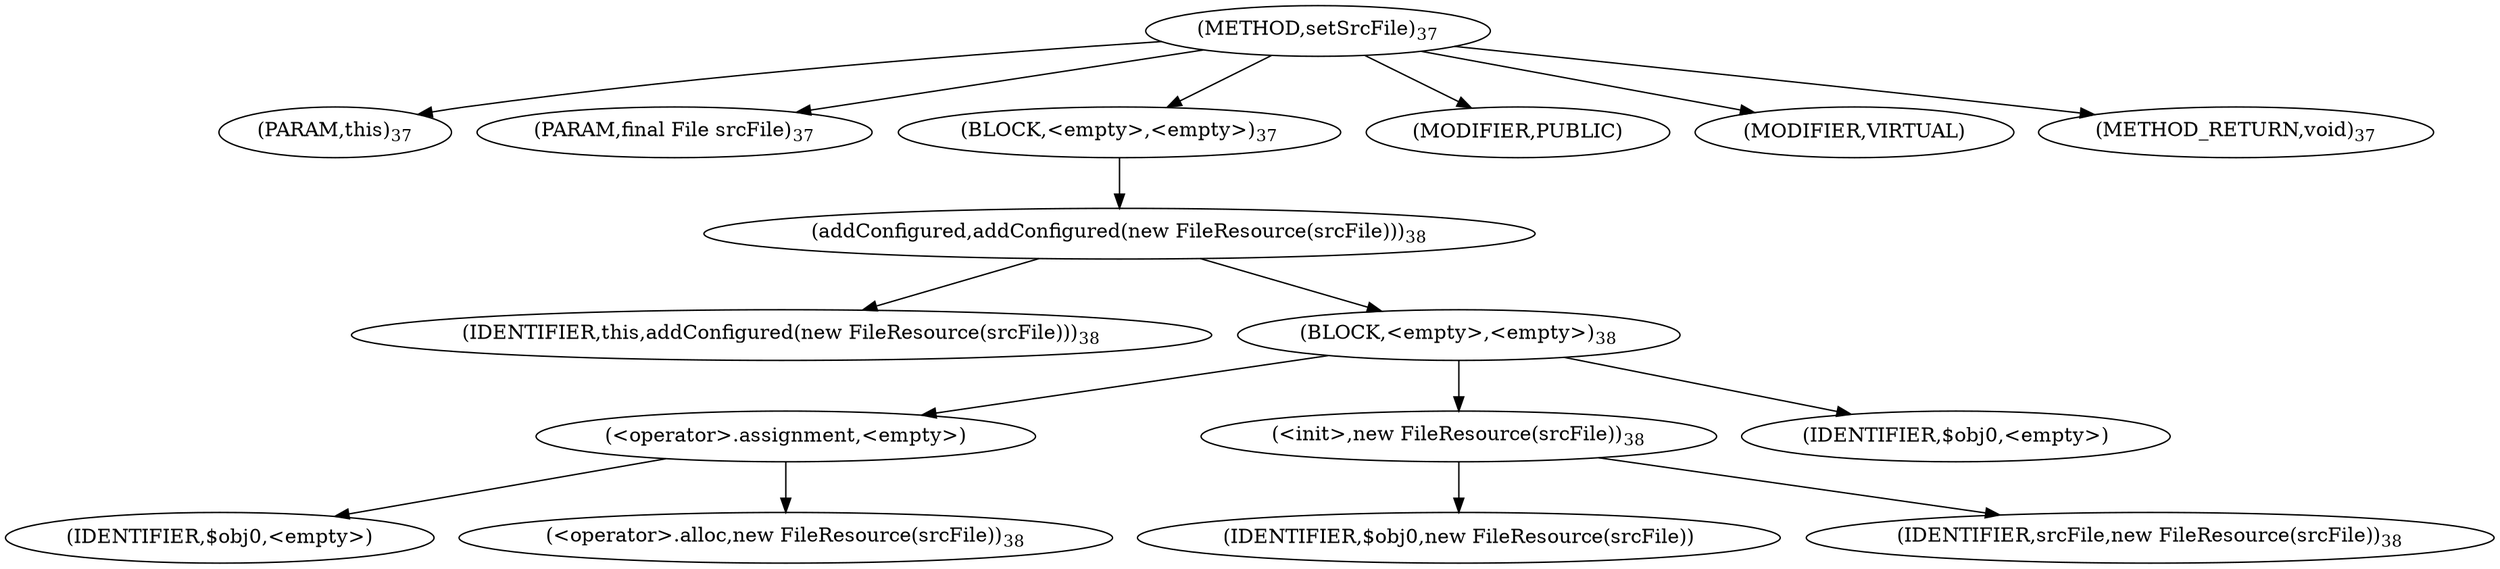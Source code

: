digraph "setSrcFile" {  
"9" [label = <(METHOD,setSrcFile)<SUB>37</SUB>> ]
"4" [label = <(PARAM,this)<SUB>37</SUB>> ]
"10" [label = <(PARAM,final File srcFile)<SUB>37</SUB>> ]
"11" [label = <(BLOCK,&lt;empty&gt;,&lt;empty&gt;)<SUB>37</SUB>> ]
"12" [label = <(addConfigured,addConfigured(new FileResource(srcFile)))<SUB>38</SUB>> ]
"3" [label = <(IDENTIFIER,this,addConfigured(new FileResource(srcFile)))<SUB>38</SUB>> ]
"13" [label = <(BLOCK,&lt;empty&gt;,&lt;empty&gt;)<SUB>38</SUB>> ]
"14" [label = <(&lt;operator&gt;.assignment,&lt;empty&gt;)> ]
"15" [label = <(IDENTIFIER,$obj0,&lt;empty&gt;)> ]
"16" [label = <(&lt;operator&gt;.alloc,new FileResource(srcFile))<SUB>38</SUB>> ]
"17" [label = <(&lt;init&gt;,new FileResource(srcFile))<SUB>38</SUB>> ]
"18" [label = <(IDENTIFIER,$obj0,new FileResource(srcFile))> ]
"19" [label = <(IDENTIFIER,srcFile,new FileResource(srcFile))<SUB>38</SUB>> ]
"20" [label = <(IDENTIFIER,$obj0,&lt;empty&gt;)> ]
"21" [label = <(MODIFIER,PUBLIC)> ]
"22" [label = <(MODIFIER,VIRTUAL)> ]
"23" [label = <(METHOD_RETURN,void)<SUB>37</SUB>> ]
  "9" -> "4" 
  "9" -> "10" 
  "9" -> "11" 
  "9" -> "21" 
  "9" -> "22" 
  "9" -> "23" 
  "11" -> "12" 
  "12" -> "3" 
  "12" -> "13" 
  "13" -> "14" 
  "13" -> "17" 
  "13" -> "20" 
  "14" -> "15" 
  "14" -> "16" 
  "17" -> "18" 
  "17" -> "19" 
}
